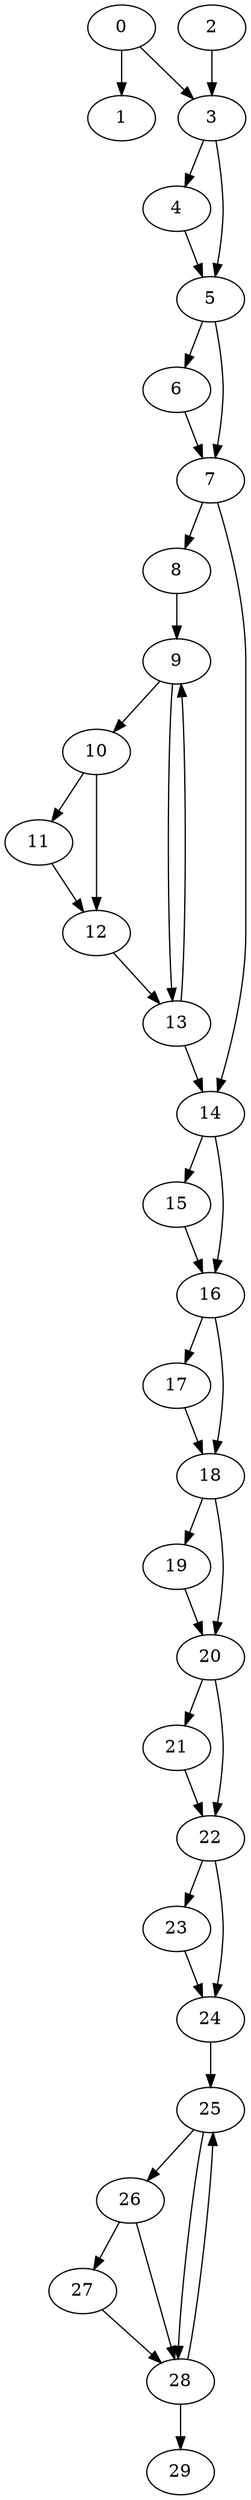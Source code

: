 digraph {
	0
	1
	2
	3
	4
	5
	6
	7
	8
	9
	10
	11
	12
	13
	14
	15
	16
	17
	18
	19
	20
	21
	22
	23
	24
	25
	26
	27
	28
	29
	8 -> 9
	13 -> 9
	14 -> 15
	0 -> 3
	2 -> 3
	0 -> 1
	3 -> 4
	22 -> 23
	9 -> 13
	12 -> 13
	16 -> 17
	26 -> 27
	25 -> 26
	25 -> 28
	26 -> 28
	27 -> 28
	10 -> 12
	11 -> 12
	5 -> 6
	18 -> 19
	21 -> 22
	20 -> 22
	22 -> 24
	23 -> 24
	24 -> 25
	28 -> 25
	3 -> 5
	4 -> 5
	10 -> 11
	28 -> 29
	6 -> 7
	5 -> 7
	18 -> 20
	19 -> 20
	20 -> 21
	7 -> 14
	13 -> 14
	9 -> 10
	14 -> 16
	15 -> 16
	16 -> 18
	17 -> 18
	7 -> 8
}
